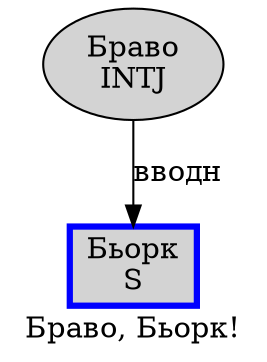 digraph SENTENCE_849 {
	graph [label="Браво, Бьорк!"]
	node [style=filled]
		0 [label="Браво
INTJ" color="" fillcolor=lightgray penwidth=1 shape=ellipse]
		2 [label="Бьорк
S" color=blue fillcolor=lightgray penwidth=3 shape=box]
			0 -> 2 [label="вводн"]
}
